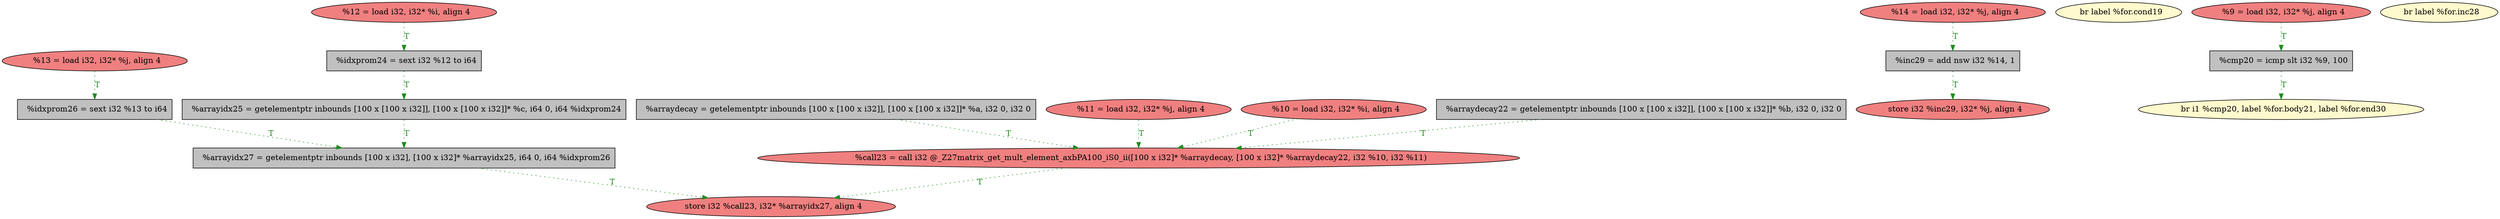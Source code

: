 
digraph G {


node1904 [fillcolor=lightcoral,label="  %10 = load i32, i32* %i, align 4",shape=ellipse,style=filled ]
node1903 [fillcolor=lightcoral,label="  %14 = load i32, i32* %j, align 4",shape=ellipse,style=filled ]
node1902 [fillcolor=grey,label="  %inc29 = add nsw i32 %14, 1",shape=rectangle,style=filled ]
node1917 [fillcolor=grey,label="  %arrayidx27 = getelementptr inbounds [100 x i32], [100 x i32]* %arrayidx25, i64 0, i64 %idxprom26",shape=rectangle,style=filled ]
node1900 [fillcolor=lemonchiffon,label="  br label %for.cond19",shape=ellipse,style=filled ]
node1910 [fillcolor=grey,label="  %cmp20 = icmp slt i32 %9, 100",shape=rectangle,style=filled ]
node1901 [fillcolor=lightcoral,label="  store i32 %inc29, i32* %j, align 4",shape=ellipse,style=filled ]
node1906 [fillcolor=lightcoral,label="  store i32 %call23, i32* %arrayidx27, align 4",shape=ellipse,style=filled ]
node1913 [fillcolor=lightcoral,label="  %call23 = call i32 @_Z27matrix_get_mult_element_axbPA100_iS0_ii([100 x i32]* %arraydecay, [100 x i32]* %arraydecay22, i32 %10, i32 %11)",shape=ellipse,style=filled ]
node1907 [fillcolor=grey,label="  %arraydecay22 = getelementptr inbounds [100 x [100 x i32]], [100 x [100 x i32]]* %b, i32 0, i32 0",shape=rectangle,style=filled ]
node1908 [fillcolor=grey,label="  %arraydecay = getelementptr inbounds [100 x [100 x i32]], [100 x [100 x i32]]* %a, i32 0, i32 0",shape=rectangle,style=filled ]
node1919 [fillcolor=lemonchiffon,label="  br label %for.inc28",shape=ellipse,style=filled ]
node1916 [fillcolor=grey,label="  %idxprom24 = sext i32 %12 to i64",shape=rectangle,style=filled ]
node1905 [fillcolor=lightcoral,label="  %9 = load i32, i32* %j, align 4",shape=ellipse,style=filled ]
node1911 [fillcolor=lightcoral,label="  %11 = load i32, i32* %j, align 4",shape=ellipse,style=filled ]
node1918 [fillcolor=lightcoral,label="  %12 = load i32, i32* %i, align 4",shape=ellipse,style=filled ]
node1909 [fillcolor=lemonchiffon,label="  br i1 %cmp20, label %for.body21, label %for.end30",shape=ellipse,style=filled ]
node1912 [fillcolor=grey,label="  %arrayidx25 = getelementptr inbounds [100 x [100 x i32]], [100 x [100 x i32]]* %c, i64 0, i64 %idxprom24",shape=rectangle,style=filled ]
node1915 [fillcolor=grey,label="  %idxprom26 = sext i32 %13 to i64",shape=rectangle,style=filled ]
node1914 [fillcolor=lightcoral,label="  %13 = load i32, i32* %j, align 4",shape=ellipse,style=filled ]

node1908->node1913 [style=dotted,color=forestgreen,label="T",fontcolor=forestgreen ]
node1905->node1910 [style=dotted,color=forestgreen,label="T",fontcolor=forestgreen ]
node1902->node1901 [style=dotted,color=forestgreen,label="T",fontcolor=forestgreen ]
node1917->node1906 [style=dotted,color=forestgreen,label="T",fontcolor=forestgreen ]
node1910->node1909 [style=dotted,color=forestgreen,label="T",fontcolor=forestgreen ]
node1918->node1916 [style=dotted,color=forestgreen,label="T",fontcolor=forestgreen ]
node1915->node1917 [style=dotted,color=forestgreen,label="T",fontcolor=forestgreen ]
node1912->node1917 [style=dotted,color=forestgreen,label="T",fontcolor=forestgreen ]
node1916->node1912 [style=dotted,color=forestgreen,label="T",fontcolor=forestgreen ]
node1907->node1913 [style=dotted,color=forestgreen,label="T",fontcolor=forestgreen ]
node1903->node1902 [style=dotted,color=forestgreen,label="T",fontcolor=forestgreen ]
node1904->node1913 [style=dotted,color=forestgreen,label="T",fontcolor=forestgreen ]
node1913->node1906 [style=dotted,color=forestgreen,label="T",fontcolor=forestgreen ]
node1914->node1915 [style=dotted,color=forestgreen,label="T",fontcolor=forestgreen ]
node1911->node1913 [style=dotted,color=forestgreen,label="T",fontcolor=forestgreen ]


}
